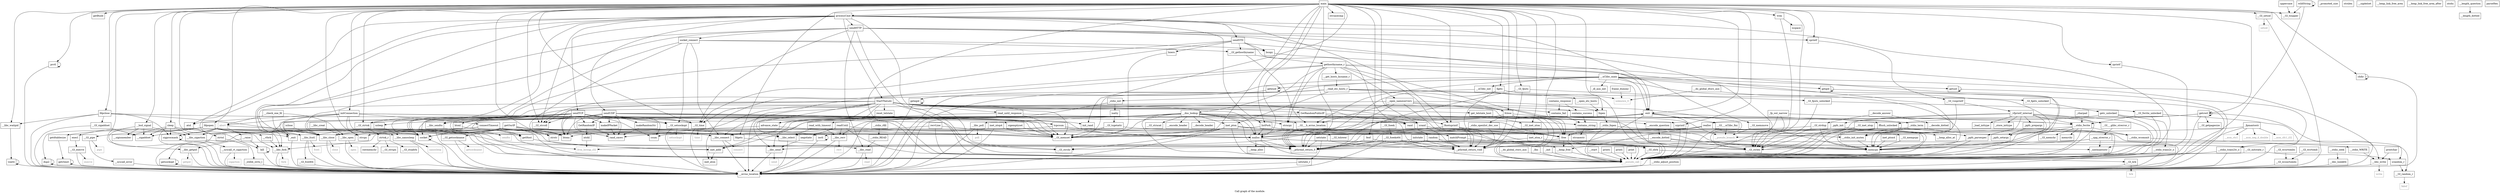 digraph "Call graph of the module." {
  label="Call graph of the module.";
  node [shape=record];

  Node_prctl [label="{prctl}"];
  Node_sendTCP [label="{sendTCP}"];
  Node__stdio_fopen [label="{_stdio_fopen}"];
  Node___libc_read [label="{__libc_read}"];
  Node_processCmd [label="{processCmd}"];
  Node_GetRandomIP [label="{GetRandomIP}"];
  Node_csum [label="{csum}"];
  Node__stdio_term [label="{_stdio_term}"];
  Node___GI_getpagesize [label="{__GI_getpagesize}"];
  Node_contains_string [label="{contains_string}"];
  Node_initConnection [label="{initConnection}"];
  Node___libc_select [label="{__libc_select}"];
  Node_getOurIP [label="{getOurIP}"];
  Node___GI_setsid [label="{__GI_setsid}"];
  Node_getBuild [label="{getBuild}"];
  Node_sigprocmask [label="{sigprocmask}"];
  Node_tcpcsum [label="{tcpcsum}"];
  Node_makeIPPacket [label="{makeIPPacket}"];
  Node___libc_getpid [label="{__libc_getpid}"];
  Node_connectTimeout [label="{connectTimeout}"];
  Node_listFork [label="{listFork}"];
  Node___GI_vsnprintf [label="{__GI_vsnprintf}"];
  Node_negotiate [label="{negotiate}"];
  Node_getrlimit [label="{getrlimit}"];
  Node_sclose [label="{sclose}"];
  Node_socket_connect [label="{socket_connect}"];
  Node_StartTheLelz [label="{StartTheLelz}"];
  Node_ioctl [label="{ioctl}"];
  Node_sendSTD [label="{sendSTD}"];
  Node___stdio_init_mutex [label="{__stdio_init_mutex}"];
  Node_main [label="{main}"];
  Node___GI_time [label="{__GI_time}"];
  Node___vfork [label="{__vfork}"];
  Node___GI_pipe [label="{__GI_pipe}"];
  Node___libc_waitpid [label="{__libc_waitpid}"];
  Node___libc_fcntl [label="{__libc_fcntl}"];
  Node_sendHTTP [label="{sendHTTP}"];
  Node_kill [label="{kill}"];
  Node_matchPrompt [label="{matchPrompt}"];
  Node_readUntil [label="{readUntil}"];
  Node_GetRandomPublicIP [label="{GetRandomPublicIP}"];
  Node___libc_open [label="{__libc_open}"];
  Node_sendUDP [label="{sendUDP}"];
  Node__stdio_init [label="{_stdio_init}"];
  Node___libc_creat [label="{__libc_creat}"];
  Node___GI_fcntl64 [label="{__GI_fcntl64}"];
  Node___libc_write [label="{__libc_write}"];
  Node__exit [label="{_exit}"];
  Node_isspace [label="{isspace}"];
  Node_chdir [label="{chdir}"];
  Node___GI_toupper [label="{__GI_toupper}"];
  Node___errno_location [label="{__errno_location}"];
  Node___libc_close [label="{__libc_close}"];
  Node_fclose [label="{fclose}"];
  Node_dup2 [label="{dup2}"];
  Node___libc_fork [label="{__libc_fork}"];
  Node_fopen [label="{fopen}"];
  Node_getcwd [label="{getcwd}"];
  Node_sprintf [label="{sprintf}"];
  Node_getdtablesize [label="{getdtablesize}"];
  Node__fp_out_narrow [label="{_fp_out_narrow}"];
  Node__vfprintf_internal [label="{_vfprintf_internal}"];
  Node__ppfs_init [label="{_ppfs_init}"];
  Node__ppfs_prepargs [label="{_ppfs_prepargs}"];
  Node__ppfs_setargs [label="{_ppfs_setargs}"];
  Node__promoted_size [label="{_promoted_size}"];
  Node__ppfs_parsespec [label="{_ppfs_parsespec}"];
  Node_feof [label="{feof}"];
  Node_fgets [label="{fgets}"];
  Node___GI_fputs [label="{__GI_fputs}"];
  Node__stdio_openlist_dec_use [label="{_stdio_openlist_dec_use}"];
  Node_fflush_unlocked [label="{fflush_unlocked}"];
  Node___GI_fgets_unlocked [label="{__GI_fgets_unlocked}"];
  Node___GI_fputs_unlocked [label="{__GI_fputs_unlocked}"];
  Node___GI_fwrite_unlocked [label="{__GI_fwrite_unlocked}"];
  Node_memcpy [label="{memcpy}"];
  Node___GI_memset [label="{__GI_memset}"];
  Node___GI_strchr [label="{__GI_strchr}"];
  Node___GI_strcoll [label="{__GI_strcoll}"];
  Node_strcpy [label="{strcpy}"];
  Node___GI_strlen [label="{__GI_strlen}"];
  Node_strncpy [label="{strncpy}"];
  Node_strnlen [label="{strnlen}"];
  Node_strstr [label="{strstr}"];
  Node___GI___glibc_strerror_r [label="{__GI___glibc_strerror_r}"];
  Node___xpg_strerror_r [label="{__xpg_strerror_r}"];
  Node_bcopy [label="{bcopy}"];
  Node_bzero [label="{bzero}"];
  Node_strcasecmp [label="{strcasecmp}"];
  Node_strcasestr [label="{strcasestr}"];
  Node___GI_strtok [label="{__GI_strtok}"];
  Node_isatty [label="{isatty}"];
  Node___GI_tcgetattr [label="{__GI_tcgetattr}"];
  Node_ntohl [label="{ntohl}"];
  Node_open [color="gray50", fontcolor="gray50", label="{open}"];
  Node_htonl [label="{htonl}"];
  Node_htons [label="{htons}"];
  Node_inet_ntoa_r [label="{inet_ntoa_r}"];
  Node___GI_inet_ntoa [label="{__GI_inet_ntoa}"];
  Node_inet_addr [label="{inet_addr}"];
  Node___GI_gethostbyname [label="{__GI_gethostbyname}"];
  Node_gethostbyname_r [label="{gethostbyname_r}"];
  Node___libc_connect [label="{__libc_connect}"];
  Node___GI_getsockname [label="{__GI_getsockname}"];
  Node_getsockopt [label="{getsockopt}"];
  Node___libc_recv [label="{__libc_recv}"];
  Node___libc_send [label="{__libc_send}"];
  Node___libc_sendto [label="{__libc_sendto}"];
  Node___GI_setsockopt [label="{__GI_setsockopt}"];
  Node_socket [label="{socket}"];
  Node___GI_sigaddset [label="{__GI_sigaddset}"];
  Node_sigemptyset [label="{sigemptyset}"];
  Node___bsd_signal [label="{__bsd_signal}"];
  Node___sigismember [label="{__sigismember}"];
  Node___sigaddset [label="{__sigaddset}"];
  Node___sigdelset [label="{__sigdelset}"];
  Node_malloc [label="{malloc}"];
  Node_free [label="{free}"];
  Node_realloc [label="{realloc}"];
  Node___heap_alloc [label="{__heap_alloc}"];
  Node___heap_alloc_at [label="{__heap_alloc_at}"];
  Node___heap_link_free_area [label="{__heap_link_free_area}"];
  Node___heap_link_free_area_after [label="{__heap_link_free_area_after}"];
  Node___heap_free [label="{__heap_free}"];
  Node_rand [label="{rand}"];
  Node_random [label="{random}"];
  Node_setstate [label="{setstate}"];
  Node_initstate [label="{initstate}"];
  Node_srand [label="{srand}"];
  Node_setstate_r [label="{setstate_r}"];
  Node___GI_random_r [label="{__GI_random_r}"];
  Node_srandom_r [label="{srandom_r}"];
  Node___GI_initstate_r [label="{__GI_initstate_r}"];
  Node_atol [label="{atol}"];
  Node_strtol [label="{strtol}"];
  Node__stdlib_strto_l [label="{_stdlib_strto_l}"];
  Node_exit [label="{exit}"];
  Node_execl [label="{execl}"];
  Node_sleep [label="{sleep}"];
  Node_usleep [label="{usleep}"];
  Node___GI___uClibc_fini [label="{__GI___uClibc_fini}"];
  Node___pthread_return_0 [label="{__pthread_return_0}"];
  Node___pthread_return_void [label="{__pthread_return_void}"];
  Node___check_one_fd [label="{__check_one_fd}"];
  Node___uClibc_init [label="{__uClibc_init}"];
  Node___uClibc_main [label="{__uClibc_main}"];
  Node___syscall_error [label="{__syscall_error}"];
  Node___libc_sigaction [label="{__libc_sigaction}"];
  Node___syscall_rt_sigaction [label="{__syscall_rt_sigaction}"];
  Node___GI_execve [label="{__GI_execve}"];
  Node_getegid [label="{getegid}"];
  Node_geteuid [label="{geteuid}"];
  Node_getgid [label="{getgid}"];
  Node_getuid [label="{getuid}"];
  Node___libc_nanosleep [label="{__libc_nanosleep}"];
  Node___GI_sbrk [label="{__GI_sbrk}"];
  Node_wait4 [label="{wait4}"];
  Node___GI___h_errno_location [label="{__GI___h_errno_location}"];
  Node___GI_wcrtomb [label="{__GI_wcrtomb}"];
  Node___GI_wcsrtombs [label="{__GI_wcsrtombs}"];
  Node___GI_wcsnrtombs [label="{__GI_wcsnrtombs}"];
  Node___stdio_WRITE [label="{__stdio_WRITE}"];
  Node___stdio_fwrite [label="{__stdio_fwrite}"];
  Node___stdio_trans2w_o [label="{__stdio_trans2w_o}"];
  Node__load_inttype [label="{_load_inttype}"];
  Node__store_inttype [label="{_store_inttype}"];
  Node__uintmaxtostr [label="{_uintmaxtostr}"];
  Node_ntohs [label="{ntohs}"];
  Node_llvm_bswap_i32 [color="gray50", fontcolor="gray50", label="{llvm_bswap_i32}"];
  Node_abort [color="gray50", fontcolor="gray50", label="{abort}"];
  Node_fabsf [color="gray50", fontcolor="gray50", label="{fabsf}"];
  Node__fpmaxtostr [label="{_fpmaxtostr}"];
  Node_getc_unlocked [label="{getc_unlocked}"];
  Node___GI_memchr [label="{__GI_memchr}"];
  Node___GI_memmove [label="{__GI_memmove}"];
  Node___GI_mempcpy [label="{__GI_mempcpy}"];
  Node_memrchr [label="{memrchr}"];
  Node_strtok_r [label="{strtok_r}"];
  Node___GI_strpbrk [label="{__GI_strpbrk}"];
  Node_inet_aton [label="{inet_aton}"];
  Node___dns_lookup [label="{__dns_lookup}"];
  Node___open_nameservers [label="{__open_nameservers}"];
  Node___get_hosts_byname_r [label="{__get_hosts_byname_r}"];
  Node_abort [label="{abort}"];
  Node__dl_aux_init [label="{_dl_aux_init}"];
  Node___GI_brk [label="{__GI_brk}"];
  Node___libc_poll [label="{__libc_poll}"];
  Node___GI_fseek [label="{__GI_fseek}"];
  Node___GI_fseeko64 [label="{__GI_fseeko64}"];
  Node___stdio_READ [label="{__stdio_READ}"];
  Node___stdio_adjust_position [label="{__stdio_adjust_position}"];
  Node___stdio_rfill [label="{__stdio_rfill}"];
  Node___stdio_trans2r_o [label="{__stdio_trans2r_o}"];
  Node___stdio_seek [label="{__stdio_seek}"];
  Node_rawmemchr [label="{rawmemchr}"];
  Node___GI_strncat [label="{__GI_strncat}"];
  Node___GI_strspn [label="{__GI_strspn}"];
  Node___GI_strdup [label="{__GI_strdup}"];
  Node_inet_pton4 [label="{inet_pton4}"];
  Node_inet_pton [label="{inet_pton}"];
  Node_inet_ntop4 [label="{inet_ntop4}"];
  Node___GI_inet_ntop [label="{__GI_inet_ntop}"];
  Node___encode_header [label="{__encode_header}"];
  Node___decode_header [label="{__decode_header}"];
  Node___encode_question [label="{__encode_question}"];
  Node___length_question [label="{__length_question}"];
  Node___decode_answer [label="{__decode_answer}"];
  Node___open_etc_hosts [label="{__open_etc_hosts}"];
  Node___raise [label="{__raise}"];
  Node___read_etc_hosts_r [label="{__read_etc_hosts_r}"];
  Node___libc_lseek64 [label="{__libc_lseek64}"];
  Node___GI_tolower [label="{__GI_tolower}"];
  Node___encode_dotted [label="{__encode_dotted}"];
  Node___decode_dotted [label="{__decode_dotted}"];
  Node___length_dotted [label="{__length_dotted}"];
  Node___do_global_ctors_aux [label="{__do_global_ctors_aux}"];
  Node__fini [label="{_fini}"];
  Node___asm_neg_d_double [color="gray50", fontcolor="gray50", label="{__asm_neg_d_double}"];
  Node___asm_cfc1_i32 [color="gray50", fontcolor="gray50", label="{__asm_cfc1_i32}"];
  Node___asm_ctc1 [color="gray50", fontcolor="gray50", label="{__asm_ctc1}"];
  Node_unknown_0 [color="gray50", fontcolor="gray50", label="{unknown_0}"];
  Node_pipe [color="gray50", fontcolor="gray50", label="{pipe}"];
  Node_fcntl [color="gray50", fontcolor="gray50", label="{fcntl}"];
  Node_close [color="gray50", fontcolor="gray50", label="{close}"];
  Node_fork [color="gray50", fontcolor="gray50", label="{fork}"];
  Node_getpid [color="gray50", fontcolor="gray50", label="{getpid}"];
  Node_read [color="gray50", fontcolor="gray50", label="{read}"];
  Node_setsid [color="gray50", fontcolor="gray50", label="{setsid}"];
  Node_time [color="gray50", fontcolor="gray50", label="{time}"];
  Node_write [color="gray50", fontcolor="gray50", label="{write}"];
  Node_connect [color="gray50", fontcolor="gray50", label="{connect}"];
  Node_getsockname [color="gray50", fontcolor="gray50", label="{getsockname}"];
  Node_recv [color="gray50", fontcolor="gray50", label="{recv}"];
  Node_send [color="gray50", fontcolor="gray50", label="{send}"];
  Node_sendto [color="gray50", fontcolor="gray50", label="{sendto}"];
  Node_setsockopt [color="gray50", fontcolor="gray50", label="{setsockopt}"];
  Node_sigaction [color="gray50", fontcolor="gray50", label="{sigaction}"];
  Node_execve [color="gray50", fontcolor="gray50", label="{execve}"];
  Node_nanosleep [color="gray50", fontcolor="gray50", label="{nanosleep}"];
  Node_brk [color="gray50", fontcolor="gray50", label="{brk}"];
  Node_poll [color="gray50", fontcolor="gray50", label="{poll}"];
  Node___stdio_wcommit [label="{__stdio_wcommit}"];
  Node__charpad [label="{_charpad}"];
  Node___pseudo_call [color="gray50", fontcolor="gray50", label="{__pseudo_call}"];
  Node___pseudo_branch [color="gray50", fontcolor="gray50", label="{__pseudo_branch}"];
  Node__init [label="{_init}"];
  Node___do_global_dtors_aux [label="{__do_global_dtors_aux}"];
  Node_frame_dummy [label="{frame_dummy}"];
  Node___start [label="{__start}"];
  Node_init_rand [label="{init_rand}"];
  Node_rand_cmwc [label="{rand_cmwc}"];
  Node_trim [label="{trim}"];
  Node_printchar [label="{printchar}"];
  Node_prints [label="{prints}"];
  Node_printi [label="{printi}"];
  Node_print [label="{print}"];
  Node_zprintf [label="{zprintf}"];
  Node_szprintf [label="{szprintf}"];
  Node_Rootsprintf [label="{Rootsprintf}"];
  Node_fdpopen [label="{fdpopen}"];
  Node_fdpclose [label="{fdpclose}"];
  Node_fdgets [label="{fdgets}"];
  Node_parseHex [label="{parseHex}"];
  Node_wildString [label="{wildString}"];
  Node_getHost [label="{getHost}"];
  Node_uppercase [label="{uppercase}"];
  Node_makeRandomStr [label="{makeRandomStr}"];
  Node_recvLine [label="{recvLine}"];
  Node_get_telstate_host [label="{get_telstate_host}"];
  Node_read_until_response [label="{read_until_response}"];
  Node_read_with_timeout [label="{read_with_timeout}"];
  Node_advance_state [label="{advance_state}"];
  Node_reset_telstate [label="{reset_telstate}"];
  Node_contains_success [label="{contains_success}"];
  Node_contains_fail [label="{contains_fail}"];
  Node_contains_response [label="{contains_response}"];
  Node_prctl -> Node_prctl;
  Node_prctl -> Node___errno_location;
  Node_sendTCP -> Node_GetRandomIP;
  Node_sendTCP -> Node_csum;
  Node_sendTCP -> Node_tcpcsum;
  Node_sendTCP -> Node_makeIPPacket;
  Node_sendTCP -> Node___GI_time;
  Node_sendTCP -> Node___GI_memset;
  Node_sendTCP -> Node___GI_strcoll;
  Node_sendTCP -> Node___GI_strtok;
  Node_sendTCP -> Node_htonl;
  Node_sendTCP -> Node_htons;
  Node_sendTCP -> Node___libc_sendto;
  Node_sendTCP -> Node___GI_setsockopt;
  Node_sendTCP -> Node_socket;
  Node_sendTCP -> Node_rand_cmwc;
  Node_sendTCP -> Node_getHost;
  Node__stdio_fopen -> Node___stdio_init_mutex;
  Node__stdio_fopen -> Node_malloc;
  Node__stdio_fopen -> Node_free;
  Node__stdio_fopen -> Node___pseudo_call;
  Node___libc_read -> Node___errno_location;
  Node___libc_read -> Node_read;
  Node_processCmd -> Node_sendTCP;
  Node_processCmd -> Node_listFork;
  Node_processCmd -> Node_StartTheLelz;
  Node_processCmd -> Node_sendSTD;
  Node_processCmd -> Node_sendHTTP;
  Node_processCmd -> Node_kill;
  Node_processCmd -> Node_sendUDP;
  Node_processCmd -> Node__exit;
  Node_processCmd -> Node___libc_fork;
  Node_processCmd -> Node___GI_strchr;
  Node_processCmd -> Node___GI_strcoll;
  Node_processCmd -> Node___GI_strtok;
  Node_processCmd -> Node_atol;
  Node_processCmd -> Node_exit;
  Node_processCmd -> Node___pseudo_call;
  Node_processCmd -> Node_Rootsprintf;
  Node_GetRandomIP -> Node_ntohl;
  Node_GetRandomIP -> Node_rand_cmwc;
  Node__stdio_term -> Node___stdio_init_mutex;
  Node__stdio_term -> Node___stdio_wcommit;
  Node__stdio_term -> Node___pseudo_call;
  Node_contains_string -> Node_strcasestr;
  Node_initConnection -> Node_connectTimeout;
  Node_initConnection -> Node___libc_close;
  Node_initConnection -> Node___GI_memset;
  Node_initConnection -> Node___GI_strchr;
  Node_initConnection -> Node_strcpy;
  Node_initConnection -> Node_socket;
  Node_initConnection -> Node_atol;
  Node_initConnection -> Node_abort;
  Node___libc_select -> Node___errno_location;
  Node_getOurIP -> Node_ioctl;
  Node_getOurIP -> Node___libc_open;
  Node_getOurIP -> Node___libc_close;
  Node_getOurIP -> Node___GI_memset;
  Node_getOurIP -> Node_strcpy;
  Node_getOurIP -> Node_strstr;
  Node_getOurIP -> Node_htons;
  Node_getOurIP -> Node_inet_addr;
  Node_getOurIP -> Node___libc_connect;
  Node_getOurIP -> Node___GI_getsockname;
  Node_getOurIP -> Node_socket;
  Node_getOurIP -> Node_fdgets;
  Node___GI_setsid -> Node___errno_location;
  Node___GI_setsid -> Node_setsid;
  Node_sigprocmask -> Node_sigprocmask;
  Node_sigprocmask -> Node___errno_location;
  Node_tcpcsum -> Node_csum;
  Node_tcpcsum -> Node_memcpy;
  Node_tcpcsum -> Node_htons;
  Node_tcpcsum -> Node_malloc;
  Node_tcpcsum -> Node_free;
  Node_makeIPPacket -> Node_rand_cmwc;
  Node___libc_getpid -> Node___errno_location;
  Node___libc_getpid -> Node_getpid;
  Node_connectTimeout -> Node___libc_select;
  Node_connectTimeout -> Node___libc_fcntl;
  Node_connectTimeout -> Node___errno_location;
  Node_connectTimeout -> Node___GI_memset;
  Node_connectTimeout -> Node_htons;
  Node_connectTimeout -> Node___libc_connect;
  Node_connectTimeout -> Node_getsockopt;
  Node_connectTimeout -> Node___pseudo_call;
  Node_connectTimeout -> Node_getHost;
  Node_listFork -> Node___libc_fork;
  Node_listFork -> Node_malloc;
  Node_listFork -> Node_free;
  Node___GI_vsnprintf -> Node___stdio_init_mutex;
  Node___GI_vsnprintf -> Node__vfprintf_internal;
  Node_negotiate -> Node___libc_send;
  Node_getrlimit -> Node_getrlimit;
  Node_getrlimit -> Node___errno_location;
  Node_sclose -> Node___libc_close;
  Node_socket_connect -> Node_bcopy;
  Node_socket_connect -> Node_htons;
  Node_socket_connect -> Node___GI_gethostbyname;
  Node_socket_connect -> Node___libc_connect;
  Node_socket_connect -> Node___GI_setsockopt;
  Node_socket_connect -> Node_socket;
  Node_StartTheLelz -> Node___libc_select;
  Node_StartTheLelz -> Node___GI_time;
  Node_StartTheLelz -> Node___libc_fcntl;
  Node_StartTheLelz -> Node_GetRandomPublicIP;
  Node_StartTheLelz -> Node___errno_location;
  Node_StartTheLelz -> Node___GI_memset;
  Node_StartTheLelz -> Node___GI_strlen;
  Node_StartTheLelz -> Node_htons;
  Node_StartTheLelz -> Node___libc_connect;
  Node_StartTheLelz -> Node___libc_send;
  Node_StartTheLelz -> Node_socket;
  Node_StartTheLelz -> Node_malloc;
  Node_StartTheLelz -> Node_srand;
  Node_StartTheLelz -> Node___pseudo_call;
  Node_StartTheLelz -> Node___pseudo_branch;
  Node_StartTheLelz -> Node_rand_cmwc;
  Node_StartTheLelz -> Node_Rootsprintf;
  Node_StartTheLelz -> Node_get_telstate_host;
  Node_StartTheLelz -> Node_read_until_response;
  Node_StartTheLelz -> Node_advance_state;
  Node_StartTheLelz -> Node_reset_telstate;
  Node_StartTheLelz -> Node_contains_success;
  Node_StartTheLelz -> Node_contains_fail;
  Node_ioctl -> Node_ioctl;
  Node_ioctl -> Node___errno_location;
  Node_sendSTD -> Node___GI_time;
  Node_sendSTD -> Node_memcpy;
  Node_sendSTD -> Node_bcopy;
  Node_sendSTD -> Node_bzero;
  Node_sendSTD -> Node___GI_gethostbyname;
  Node_sendSTD -> Node_socket;
  Node_sendSTD -> Node_rand;
  Node___stdio_init_mutex -> Node_memcpy;
  Node_main -> Node_prctl;
  Node_main -> Node_processCmd;
  Node_main -> Node_initConnection;
  Node_main -> Node___GI_setsid;
  Node_main -> Node_getBuild;
  Node_main -> Node___libc_getpid;
  Node_main -> Node_listFork;
  Node_main -> Node___GI_time;
  Node_main -> Node___libc_waitpid;
  Node_main -> Node_chdir;
  Node_main -> Node___GI_toupper;
  Node_main -> Node_fclose;
  Node_main -> Node___libc_fork;
  Node_main -> Node_fopen;
  Node_main -> Node_getcwd;
  Node_main -> Node_sprintf;
  Node_main -> Node_feof;
  Node_main -> Node_fgets;
  Node_main -> Node___GI_fputs;
  Node_main -> Node___GI_memset;
  Node_main -> Node___GI_strcoll;
  Node_main -> Node_strcpy;
  Node_main -> Node___GI_strlen;
  Node_main -> Node_strncpy;
  Node_main -> Node_strstr;
  Node_main -> Node_strcasecmp;
  Node_main -> Node___GI_strtok;
  Node_main -> Node___GI_inet_ntoa;
  Node_main -> Node___bsd_signal;
  Node_main -> Node_malloc;
  Node_main -> Node_free;
  Node_main -> Node_srand;
  Node_main -> Node_exit;
  Node_main -> Node_sleep;
  Node_main -> Node___pseudo_call;
  Node_main -> Node_init_rand;
  Node_main -> Node_trim;
  Node_main -> Node_zprintf;
  Node_main -> Node_szprintf;
  Node_main -> Node_Rootsprintf;
  Node_main -> Node_fdpopen;
  Node_main -> Node_fdpclose;
  Node_main -> Node_fdgets;
  Node___GI_time -> Node___errno_location;
  Node___GI_time -> Node_time;
  Node___vfork -> Node___libc_fork;
  Node___GI_pipe -> Node___syscall_error;
  Node___GI_pipe -> Node_pipe;
  Node___libc_waitpid -> Node_wait4;
  Node___libc_fcntl -> Node___GI_fcntl64;
  Node___libc_fcntl -> Node___errno_location;
  Node___libc_fcntl -> Node_fcntl;
  Node_sendHTTP -> Node___libc_read;
  Node_sendHTTP -> Node_socket_connect;
  Node_sendHTTP -> Node___GI_time;
  Node_sendHTTP -> Node___libc_write;
  Node_sendHTTP -> Node___libc_close;
  Node_sendHTTP -> Node___libc_fork;
  Node_sendHTTP -> Node_sprintf;
  Node_sendHTTP -> Node___GI_strlen;
  Node_sendHTTP -> Node_exit;
  Node_sendHTTP -> Node___pseudo_call;
  Node_kill -> Node_kill;
  Node_kill -> Node___errno_location;
  Node_matchPrompt -> Node___GI_strlen;
  Node_readUntil -> Node_negotiate;
  Node_readUntil -> Node_matchPrompt;
  Node_readUntil -> Node_strstr;
  Node_readUntil -> Node___libc_recv;
  Node_readUntil -> Node___pseudo_call;
  Node_GetRandomPublicIP -> Node_inet_addr;
  Node_GetRandomPublicIP -> Node_rand;
  Node_GetRandomPublicIP -> Node_szprintf;
  Node___libc_open -> Node___errno_location;
  Node___libc_open -> Node_open;
  Node_sendUDP -> Node_GetRandomIP;
  Node_sendUDP -> Node_csum;
  Node_sendUDP -> Node_makeIPPacket;
  Node_sendUDP -> Node___GI_time;
  Node_sendUDP -> Node___GI_memset;
  Node_sendUDP -> Node_htonl;
  Node_sendUDP -> Node_htons;
  Node_sendUDP -> Node___libc_sendto;
  Node_sendUDP -> Node___GI_setsockopt;
  Node_sendUDP -> Node_socket;
  Node_sendUDP -> Node_malloc;
  Node_sendUDP -> Node_rand;
  Node_sendUDP -> Node_srand;
  Node_sendUDP -> Node_usleep;
  Node_sendUDP -> Node___pseudo_call;
  Node_sendUDP -> Node_init_rand;
  Node_sendUDP -> Node_rand_cmwc;
  Node_sendUDP -> Node_getHost;
  Node_sendUDP -> Node_makeRandomStr;
  Node__stdio_init -> Node___errno_location;
  Node__stdio_init -> Node_isatty;
  Node___libc_creat -> Node___libc_open;
  Node___GI_fcntl64 -> Node___errno_location;
  Node___libc_write -> Node___errno_location;
  Node___libc_write -> Node_write;
  Node__exit -> Node___errno_location;
  Node__exit -> Node_exit;
  Node_chdir -> Node_chdir;
  Node_chdir -> Node___errno_location;
  Node___libc_close -> Node___errno_location;
  Node___libc_close -> Node_close;
  Node_fclose -> Node__stdio_openlist_dec_use;
  Node_fclose -> Node_fflush_unlocked;
  Node_fclose -> Node_free;
  Node_fclose -> Node___pthread_return_0;
  Node_fclose -> Node___pthread_return_void;
  Node_fclose -> Node___pseudo_call;
  Node_dup2 -> Node___errno_location;
  Node_dup2 -> Node_dup2;
  Node___libc_fork -> Node___errno_location;
  Node___libc_fork -> Node_fork;
  Node_fopen -> Node__stdio_fopen;
  Node_getcwd -> Node___GI_getpagesize;
  Node_getcwd -> Node___errno_location;
  Node_getcwd -> Node_getcwd;
  Node_getcwd -> Node_malloc;
  Node_getcwd -> Node_realloc;
  Node_getcwd -> Node___pseudo_call;
  Node_sprintf -> Node___GI_vsnprintf;
  Node_getdtablesize -> Node_getrlimit;
  Node__fp_out_narrow -> Node___GI_strlen;
  Node__fp_out_narrow -> Node___stdio_fwrite;
  Node__fp_out_narrow -> Node___pseudo_call;
  Node__vfprintf_internal -> Node__ppfs_init;
  Node__vfprintf_internal -> Node__ppfs_prepargs;
  Node__vfprintf_internal -> Node__ppfs_setargs;
  Node__vfprintf_internal -> Node__ppfs_parsespec;
  Node__vfprintf_internal -> Node___GI_strlen;
  Node__vfprintf_internal -> Node___GI___glibc_strerror_r;
  Node__vfprintf_internal -> Node___stdio_fwrite;
  Node__vfprintf_internal -> Node__load_inttype;
  Node__vfprintf_internal -> Node__store_inttype;
  Node__vfprintf_internal -> Node__uintmaxtostr;
  Node__vfprintf_internal -> Node___pseudo_call;
  Node__ppfs_init -> Node__ppfs_parsespec;
  Node__ppfs_init -> Node___GI_memset;
  Node__ppfs_prepargs -> Node__ppfs_setargs;
  Node__ppfs_parsespec -> Node_memcpy;
  Node__ppfs_parsespec -> Node___pseudo_call;
  Node_feof -> Node___pthread_return_0;
  Node_feof -> Node___pthread_return_void;
  Node_fgets -> Node___GI_fgets_unlocked;
  Node_fgets -> Node___pthread_return_0;
  Node_fgets -> Node___pthread_return_void;
  Node___GI_fputs -> Node___GI_fputs_unlocked;
  Node___GI_fputs -> Node___pthread_return_0;
  Node___GI_fputs -> Node___pthread_return_void;
  Node__stdio_openlist_dec_use -> Node_free;
  Node__stdio_openlist_dec_use -> Node___pthread_return_0;
  Node__stdio_openlist_dec_use -> Node___pthread_return_void;
  Node_fflush_unlocked -> Node___pthread_return_0;
  Node_fflush_unlocked -> Node___pthread_return_void;
  Node_fflush_unlocked -> Node___stdio_wcommit;
  Node_fflush_unlocked -> Node___pseudo_call;
  Node___GI_fgets_unlocked -> Node_getc_unlocked;
  Node___GI_fputs_unlocked -> Node___GI_fwrite_unlocked;
  Node___GI_fputs_unlocked -> Node___GI_strlen;
  Node___GI_fwrite_unlocked -> Node___stdio_fwrite;
  Node___GI_fwrite_unlocked -> Node___stdio_trans2w_o;
  Node___GI_fwrite_unlocked -> Node___pseudo_call;
  Node___GI___glibc_strerror_r -> Node___xpg_strerror_r;
  Node___xpg_strerror_r -> Node___errno_location;
  Node___xpg_strerror_r -> Node_memcpy;
  Node___xpg_strerror_r -> Node___GI_strlen;
  Node___xpg_strerror_r -> Node__uintmaxtostr;
  Node_bcopy -> Node___GI_memmove;
  Node_bzero -> Node___GI_memset;
  Node___GI_strtok -> Node_strtok_r;
  Node_isatty -> Node___GI_tcgetattr;
  Node___GI_tcgetattr -> Node_ioctl;
  Node___GI_tcgetattr -> Node___GI_memset;
  Node___GI_tcgetattr -> Node___GI_mempcpy;
  Node_ntohl -> Node_llvm_bswap_i32;
  Node_htonl -> Node_llvm_bswap_i32;
  Node_inet_ntoa_r -> Node__uintmaxtostr;
  Node_inet_ntoa_r -> Node_llvm_bswap_i32;
  Node___GI_inet_ntoa -> Node_inet_ntoa_r;
  Node_inet_addr -> Node_inet_aton;
  Node___GI_gethostbyname -> Node_gethostbyname_r;
  Node___GI_gethostbyname -> Node___GI___h_errno_location;
  Node_gethostbyname_r -> Node___errno_location;
  Node_gethostbyname_r -> Node_memcpy;
  Node_gethostbyname_r -> Node_strncpy;
  Node_gethostbyname_r -> Node_free;
  Node_gethostbyname_r -> Node___pthread_return_0;
  Node_gethostbyname_r -> Node___pthread_return_void;
  Node_gethostbyname_r -> Node_inet_aton;
  Node_gethostbyname_r -> Node___dns_lookup;
  Node_gethostbyname_r -> Node___open_nameservers;
  Node_gethostbyname_r -> Node___get_hosts_byname_r;
  Node_gethostbyname_r -> Node___pseudo_call;
  Node___libc_connect -> Node___errno_location;
  Node___libc_connect -> Node_connect;
  Node___GI_getsockname -> Node___errno_location;
  Node___GI_getsockname -> Node_getsockname;
  Node_getsockopt -> Node___errno_location;
  Node_getsockopt -> Node_getsockopt;
  Node___libc_recv -> Node___errno_location;
  Node___libc_recv -> Node_recv;
  Node___libc_send -> Node___errno_location;
  Node___libc_send -> Node_send;
  Node___libc_sendto -> Node___errno_location;
  Node___libc_sendto -> Node_sendto;
  Node___GI_setsockopt -> Node___errno_location;
  Node___GI_setsockopt -> Node_setsockopt;
  Node_socket -> Node___errno_location;
  Node_socket -> Node_socket;
  Node___GI_sigaddset -> Node___errno_location;
  Node___GI_sigaddset -> Node___sigaddset;
  Node_sigemptyset -> Node___GI_memset;
  Node___bsd_signal -> Node___errno_location;
  Node___bsd_signal -> Node___sigismember;
  Node___bsd_signal -> Node___sigaddset;
  Node___bsd_signal -> Node___libc_sigaction;
  Node_malloc -> Node___heap_alloc;
  Node_malloc -> Node___heap_free;
  Node_malloc -> Node___pthread_return_0;
  Node_malloc -> Node___GI_sbrk;
  Node_malloc -> Node___pseudo_call;
  Node_free -> Node___heap_free;
  Node_free -> Node___pthread_return_0;
  Node_free -> Node___GI_sbrk;
  Node_free -> Node___pseudo_call;
  Node_realloc -> Node_memcpy;
  Node_realloc -> Node_malloc;
  Node_realloc -> Node_free;
  Node_realloc -> Node___heap_alloc_at;
  Node_realloc -> Node___heap_free;
  Node_realloc -> Node___pthread_return_0;
  Node_realloc -> Node___pseudo_call;
  Node___heap_free -> Node___pseudo_call;
  Node_rand -> Node_random;
  Node_random -> Node___GI_random_r;
  Node_random -> Node___pthread_return_0;
  Node_random -> Node___pthread_return_void;
  Node_setstate -> Node_setstate_r;
  Node_setstate -> Node___pthread_return_0;
  Node_setstate -> Node___pthread_return_void;
  Node_initstate -> Node___GI_initstate_r;
  Node_initstate -> Node___pthread_return_0;
  Node_initstate -> Node___pthread_return_void;
  Node_srand -> Node_srandom_r;
  Node_srand -> Node___pthread_return_0;
  Node_srand -> Node___pthread_return_void;
  Node_setstate_r -> Node___errno_location;
  Node___GI_random_r -> Node_fabsf;
  Node_srandom_r -> Node___GI_random_r;
  Node___GI_initstate_r -> Node___errno_location;
  Node___GI_initstate_r -> Node_srandom_r;
  Node_atol -> Node_strtol;
  Node_strtol -> Node__stdlib_strto_l;
  Node__stdlib_strto_l -> Node___errno_location;
  Node_exit -> Node__stdio_term;
  Node_exit -> Node__exit;
  Node_exit -> Node___GI___uClibc_fini;
  Node_exit -> Node___pthread_return_0;
  Node_exit -> Node___pthread_return_void;
  Node_exit -> Node___pseudo_call;
  Node_execl -> Node___GI_execve;
  Node_sleep -> Node_sigprocmask;
  Node_sleep -> Node___errno_location;
  Node_sleep -> Node___sigismember;
  Node_sleep -> Node___sigaddset;
  Node_sleep -> Node___libc_sigaction;
  Node_sleep -> Node___libc_nanosleep;
  Node_sleep -> Node___pseudo_call;
  Node_usleep -> Node___libc_nanosleep;
  Node___GI___uClibc_fini -> Node___pseudo_call;
  Node___GI___uClibc_fini -> Node___pseudo_branch;
  Node___check_one_fd -> Node___libc_fcntl;
  Node___check_one_fd -> Node___libc_open;
  Node___check_one_fd -> Node_abort;
  Node___uClibc_init -> Node__stdio_init;
  Node___uClibc_init -> Node_unknown_0;
  Node___uClibc_main -> Node___errno_location;
  Node___uClibc_main -> Node_memcpy;
  Node___uClibc_main -> Node___GI_memset;
  Node___uClibc_main -> Node_exit;
  Node___uClibc_main -> Node___uClibc_init;
  Node___uClibc_main -> Node_getegid;
  Node___uClibc_main -> Node_geteuid;
  Node___uClibc_main -> Node_getgid;
  Node___uClibc_main -> Node_getuid;
  Node___uClibc_main -> Node___GI___h_errno_location;
  Node___uClibc_main -> Node__dl_aux_init;
  Node___uClibc_main -> Node___pseudo_call;
  Node___syscall_error -> Node___errno_location;
  Node___libc_sigaction -> Node_memcpy;
  Node___libc_sigaction -> Node___syscall_rt_sigaction;
  Node___syscall_rt_sigaction -> Node___errno_location;
  Node___syscall_rt_sigaction -> Node_sigaction;
  Node___GI_execve -> Node___errno_location;
  Node___GI_execve -> Node_execve;
  Node_getegid -> Node___errno_location;
  Node_getegid -> Node_getegid;
  Node_geteuid -> Node___errno_location;
  Node_geteuid -> Node_geteuid;
  Node_getgid -> Node___errno_location;
  Node_getgid -> Node_getgid;
  Node_getuid -> Node___errno_location;
  Node_getuid -> Node_getuid;
  Node___libc_nanosleep -> Node___errno_location;
  Node___libc_nanosleep -> Node_nanosleep;
  Node___GI_sbrk -> Node___GI_brk;
  Node___GI_sbrk -> Node___pseudo_call;
  Node_wait4 -> Node___errno_location;
  Node_wait4 -> Node_wait4;
  Node___GI_wcrtomb -> Node___GI_wcsnrtombs;
  Node___GI_wcsrtombs -> Node___GI_wcsnrtombs;
  Node___GI_wcsnrtombs -> Node___errno_location;
  Node___stdio_WRITE -> Node___libc_write;
  Node___stdio_fwrite -> Node_memcpy;
  Node___stdio_fwrite -> Node___GI_memchr;
  Node___stdio_fwrite -> Node_memrchr;
  Node___stdio_fwrite -> Node___stdio_wcommit;
  Node___stdio_fwrite -> Node___pseudo_call;
  Node___stdio_fwrite -> Node___pseudo_branch;
  Node___stdio_trans2w_o -> Node___errno_location;
  Node___stdio_trans2w_o -> Node___pseudo_call;
  Node__fpmaxtostr -> Node___GI_memset;
  Node__fpmaxtostr -> Node___asm_neg_d_double;
  Node__fpmaxtostr -> Node___asm_cfc1_i32;
  Node__fpmaxtostr -> Node___asm_ctc1;
  Node__fpmaxtostr -> Node___pseudo_call;
  Node_getc_unlocked -> Node_fflush_unlocked;
  Node_getc_unlocked -> Node___stdio_trans2r_o;
  Node_getc_unlocked -> Node___pseudo_call;
  Node___GI_memmove -> Node_memcpy;
  Node___GI_memmove -> Node___pseudo_branch;
  Node___GI_mempcpy -> Node_memcpy;
  Node_strtok_r -> Node___GI_strpbrk;
  Node_strtok_r -> Node_rawmemchr;
  Node_strtok_r -> Node___GI_strspn;
  Node___dns_lookup -> Node___errno_location;
  Node___dns_lookup -> Node___libc_close;
  Node___dns_lookup -> Node_memcpy;
  Node___dns_lookup -> Node___GI_memset;
  Node___dns_lookup -> Node___GI_strlen;
  Node___dns_lookup -> Node_strncpy;
  Node___dns_lookup -> Node_inet_addr;
  Node___dns_lookup -> Node___libc_connect;
  Node___dns_lookup -> Node___libc_recv;
  Node___dns_lookup -> Node___libc_send;
  Node___dns_lookup -> Node_socket;
  Node___dns_lookup -> Node_malloc;
  Node___dns_lookup -> Node_free;
  Node___dns_lookup -> Node___pthread_return_0;
  Node___dns_lookup -> Node___pthread_return_void;
  Node___dns_lookup -> Node___GI___h_errno_location;
  Node___dns_lookup -> Node___libc_poll;
  Node___dns_lookup -> Node___GI_strncat;
  Node___dns_lookup -> Node_inet_pton;
  Node___dns_lookup -> Node___encode_header;
  Node___dns_lookup -> Node___decode_header;
  Node___dns_lookup -> Node___encode_question;
  Node___dns_lookup -> Node___pseudo_call;
  Node___open_nameservers -> Node_fclose;
  Node___open_nameservers -> Node_fopen;
  Node___open_nameservers -> Node___GI_strcoll;
  Node___open_nameservers -> Node___pthread_return_0;
  Node___open_nameservers -> Node___pthread_return_void;
  Node___open_nameservers -> Node___GI___h_errno_location;
  Node___open_nameservers -> Node___pseudo_call;
  Node___get_hosts_byname_r -> Node___read_etc_hosts_r;
  Node_abort -> Node_sigprocmask;
  Node_abort -> Node___sigaddset;
  Node_abort -> Node___pthread_return_0;
  Node_abort -> Node___libc_sigaction;
  Node_abort -> Node___raise;
  Node_abort -> Node___pseudo_call;
  Node___GI_brk -> Node___errno_location;
  Node___GI_brk -> Node_brk;
  Node___libc_poll -> Node___errno_location;
  Node___libc_poll -> Node_poll;
  Node___GI_fseek -> Node___GI_fseeko64;
  Node___GI_fseeko64 -> Node___errno_location;
  Node___GI_fseeko64 -> Node___pthread_return_0;
  Node___GI_fseeko64 -> Node___pthread_return_void;
  Node___GI_fseeko64 -> Node___pseudo_call;
  Node___stdio_READ -> Node___libc_read;
  Node___stdio_adjust_position -> Node___errno_location;
  Node___stdio_rfill -> Node___stdio_READ;
  Node___stdio_trans2r_o -> Node___errno_location;
  Node___stdio_trans2r_o -> Node___pseudo_call;
  Node___stdio_seek -> Node___libc_lseek64;
  Node___GI_strdup -> Node_memcpy;
  Node___GI_strdup -> Node___GI_strlen;
  Node___GI_strdup -> Node_malloc;
  Node_inet_pton4 -> Node_memcpy;
  Node_inet_pton -> Node___errno_location;
  Node_inet_pton -> Node_memcpy;
  Node_inet_pton -> Node___GI_memset;
  Node_inet_pton -> Node___GI_strchr;
  Node_inet_pton -> Node___GI_tolower;
  Node_inet_pton -> Node___pseudo_call;
  Node_inet_ntop4 -> Node___errno_location;
  Node_inet_ntop4 -> Node___GI_memset;
  Node_inet_ntop4 -> Node_strcpy;
  Node_inet_ntop4 -> Node___GI_strlen;
  Node___GI_inet_ntop -> Node___errno_location;
  Node___GI_inet_ntop -> Node___GI_memset;
  Node___GI_inet_ntop -> Node___GI_strlen;
  Node___GI_inet_ntop -> Node___pseudo_call;
  Node___encode_question -> Node___encode_dotted;
  Node___length_question -> Node___length_dotted;
  Node___decode_answer -> Node___GI_strdup;
  Node___decode_answer -> Node___decode_dotted;
  Node___open_etc_hosts -> Node_fopen;
  Node___raise -> Node___libc_getpid;
  Node___raise -> Node_kill;
  Node___read_etc_hosts_r -> Node___errno_location;
  Node___read_etc_hosts_r -> Node_fclose;
  Node___read_etc_hosts_r -> Node___GI_strcoll;
  Node___read_etc_hosts_r -> Node_inet_pton;
  Node___read_etc_hosts_r -> Node___open_etc_hosts;
  Node___read_etc_hosts_r -> Node___pseudo_call;
  Node___libc_lseek64 -> Node___errno_location;
  Node___encode_dotted -> Node_memcpy;
  Node___encode_dotted -> Node___GI_strchr;
  Node___encode_dotted -> Node___GI_strlen;
  Node___decode_dotted -> Node_memcpy;
  Node___do_global_ctors_aux -> Node___pseudo_call;
  Node__fini -> Node___pseudo_call;
  Node___stdio_wcommit -> Node___stdio_WRITE;
  Node__charpad -> Node___stdio_fwrite;
  Node__init -> Node___pseudo_call;
  Node___do_global_dtors_aux -> Node_unknown_0;
  Node___do_global_dtors_aux -> Node___pseudo_call;
  Node_frame_dummy -> Node_unknown_0;
  Node___start -> Node___pseudo_call;
  Node_trim -> Node_isspace;
  Node_trim -> Node___GI_strlen;
  Node_printchar -> Node___libc_write;
  Node_prints -> Node___pseudo_call;
  Node_printi -> Node___pseudo_call;
  Node_print -> Node___pseudo_call;
  Node_zprintf -> Node___pseudo_call;
  Node_szprintf -> Node___pseudo_call;
  Node_Rootsprintf -> Node___GI_memset;
  Node_Rootsprintf -> Node___GI_strlen;
  Node_Rootsprintf -> Node___libc_send;
  Node_Rootsprintf -> Node_malloc;
  Node_Rootsprintf -> Node_free;
  Node_Rootsprintf -> Node___pseudo_call;
  Node_fdpopen -> Node___vfork;
  Node_fdpopen -> Node___GI_pipe;
  Node_fdpopen -> Node__exit;
  Node_fdpopen -> Node___libc_close;
  Node_fdpopen -> Node_dup2;
  Node_fdpopen -> Node_getdtablesize;
  Node_fdpopen -> Node___GI_memset;
  Node_fdpopen -> Node_malloc;
  Node_fdpopen -> Node_execl;
  Node_fdpopen -> Node___pseudo_call;
  Node_fdpclose -> Node_sigprocmask;
  Node_fdpclose -> Node___libc_waitpid;
  Node_fdpclose -> Node___errno_location;
  Node_fdpclose -> Node___libc_close;
  Node_fdpclose -> Node___GI_sigaddset;
  Node_fdpclose -> Node_sigemptyset;
  Node_fdgets -> Node___libc_read;
  Node_wildString -> Node___GI_toupper;
  Node_wildString -> Node___pseudo_call;
  Node_wildString -> Node_wildString;
  Node_getHost -> Node_inet_addr;
  Node_uppercase -> Node___GI_toupper;
  Node_makeRandomStr -> Node_rand_cmwc;
  Node_recvLine -> Node___libc_select;
  Node_recvLine -> Node___GI_memset;
  Node_recvLine -> Node___pseudo_call;
  Node_get_telstate_host -> Node___GI_inet_ntoa;
  Node_read_until_response -> Node_contains_string;
  Node_read_until_response -> Node___GI_memset;
  Node_read_until_response -> Node_read_with_timeout;
  Node_read_with_timeout -> Node___libc_select;
  Node_read_with_timeout -> Node___libc_recv;
  Node_advance_state -> Node___libc_close;
  Node_advance_state -> Node___GI_memset;
  Node_reset_telstate -> Node_advance_state;
  Node_contains_success -> Node_contains_string;
  Node_contains_fail -> Node_contains_string;
  Node_contains_response -> Node_contains_success;
  Node_contains_response -> Node_contains_fail;
}
